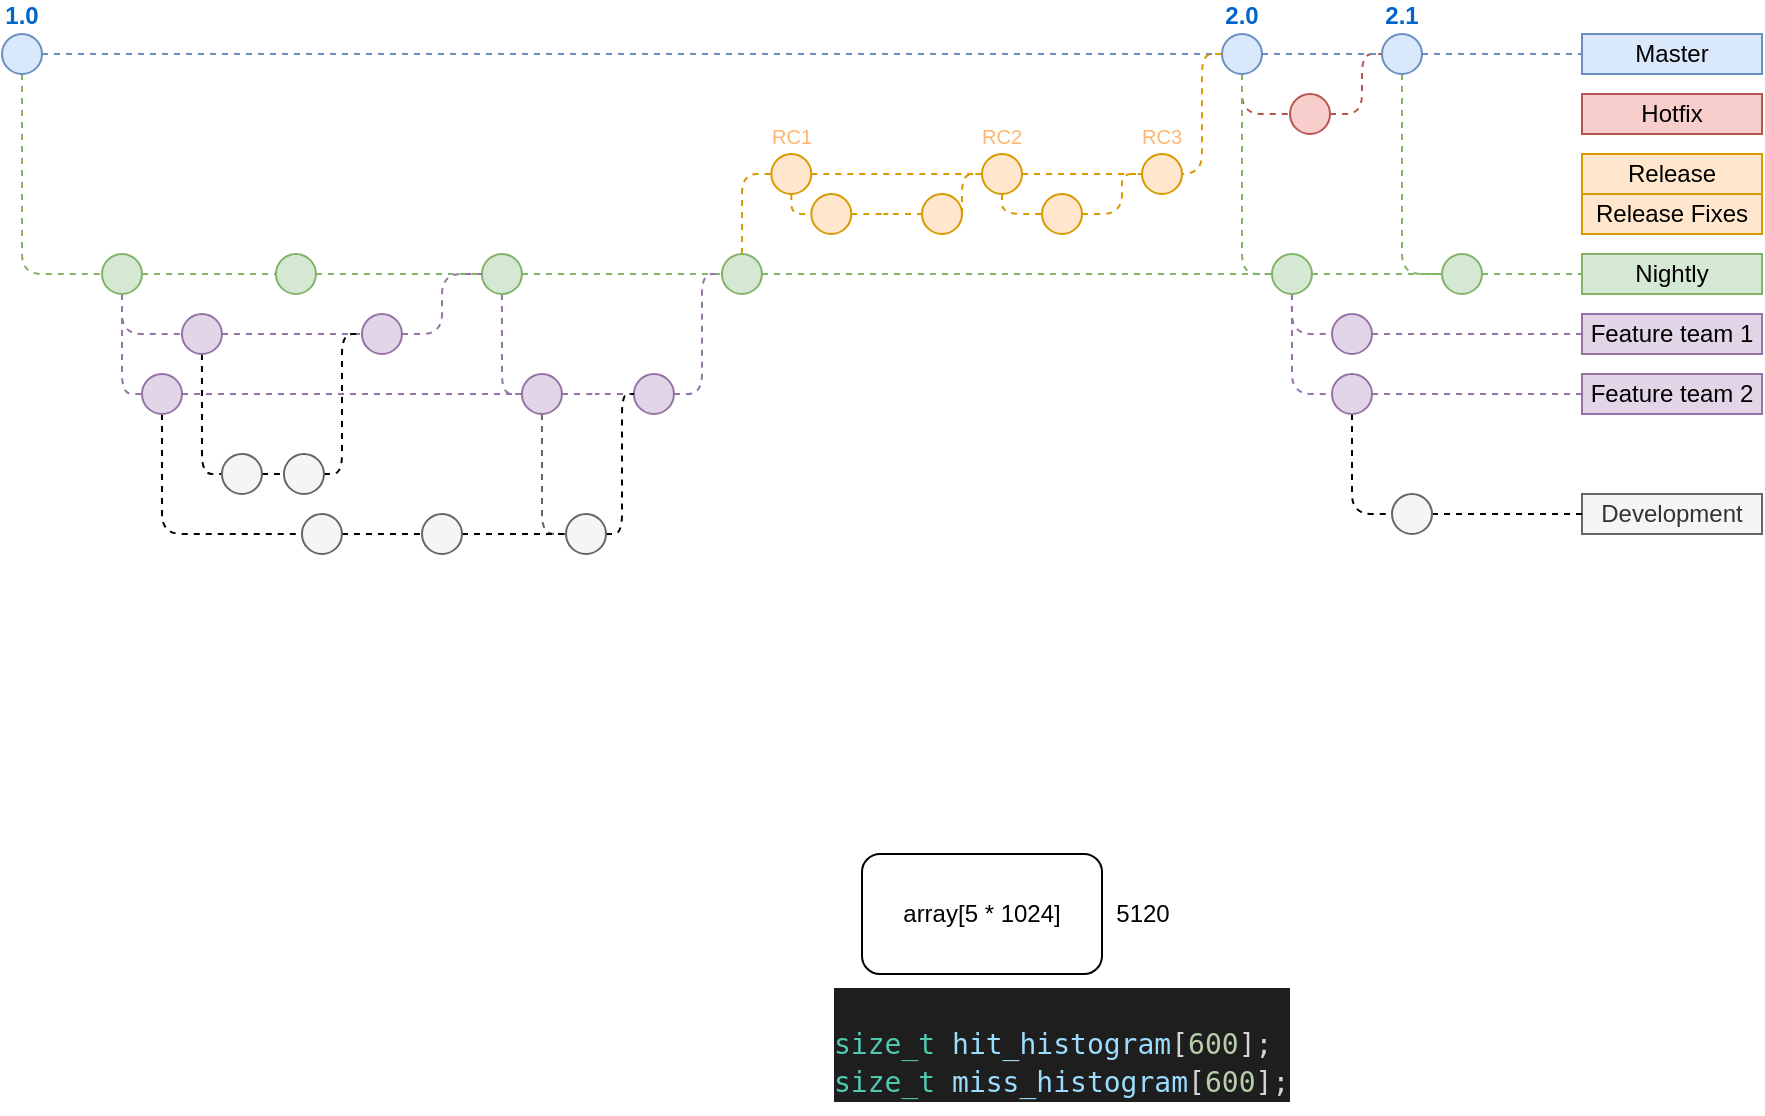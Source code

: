 <mxfile version="17.1.2" type="github">
  <diagram id="yPxyJZ8AM_hMuL3Unpa9" name="gitflow">
    <mxGraphModel dx="544" dy="662" grid="1" gridSize="10" guides="1" tooltips="1" connect="1" arrows="1" fold="1" page="1" pageScale="1" pageWidth="850" pageHeight="1100" math="0" shadow="0">
      <root>
        <mxCell id="0" />
        <mxCell id="1" parent="0" />
        <mxCell id="3" value="" style="endArrow=none;dashed=1;html=1;fillColor=#dae8fc;strokeColor=#6c8ebf;" parent="1" source="12" target="7" edge="1">
          <mxGeometry width="50" height="50" relative="1" as="geometry">
            <mxPoint x="40" y="70" as="sourcePoint" />
            <mxPoint x="720" y="70" as="targetPoint" />
          </mxGeometry>
        </mxCell>
        <mxCell id="22" style="edgeStyle=orthogonalEdgeStyle;rounded=1;orthogonalLoop=1;jettySize=auto;html=1;dashed=1;endArrow=none;endFill=0;fillColor=#d5e8d4;strokeColor=#82b366;" parent="1" source="4" target="21" edge="1">
          <mxGeometry relative="1" as="geometry">
            <Array as="points">
              <mxPoint x="40" y="180" />
            </Array>
          </mxGeometry>
        </mxCell>
        <mxCell id="4" value="1.0" style="ellipse;whiteSpace=wrap;html=1;aspect=fixed;fillColor=#dae8fc;strokeColor=#6c8ebf;fontStyle=1;labelPosition=center;verticalLabelPosition=top;align=center;verticalAlign=bottom;fontColor=#0066CC;" parent="1" vertex="1">
          <mxGeometry x="30" y="60" width="20" height="20" as="geometry" />
        </mxCell>
        <mxCell id="7" value="Master" style="text;html=1;strokeColor=#6c8ebf;fillColor=#dae8fc;align=center;verticalAlign=middle;whiteSpace=wrap;rounded=0;" parent="1" vertex="1">
          <mxGeometry x="820" y="60" width="90" height="20" as="geometry" />
        </mxCell>
        <mxCell id="8" value="" style="endArrow=none;dashed=1;html=1;fillColor=#f8cecc;strokeColor=#b85450;entryX=0;entryY=0.5;entryDx=0;entryDy=0;endFill=0;" parent="1" source="9" target="12" edge="1">
          <mxGeometry width="50" height="50" relative="1" as="geometry">
            <mxPoint x="40" y="150" as="sourcePoint" />
            <mxPoint x="600" y="122" as="targetPoint" />
            <Array as="points">
              <mxPoint x="710" y="100" />
              <mxPoint x="710" y="70" />
            </Array>
          </mxGeometry>
        </mxCell>
        <mxCell id="93" style="edgeStyle=orthogonalEdgeStyle;rounded=1;orthogonalLoop=1;jettySize=auto;html=1;dashed=1;endArrow=none;endFill=0;fontSize=12;fontColor=#FFB570;fillColor=#d5e8d4;strokeColor=#82b366;entryX=0;entryY=0.5;entryDx=0;entryDy=0;exitX=0.5;exitY=1;exitDx=0;exitDy=0;" parent="1" source="12" target="78" edge="1">
          <mxGeometry relative="1" as="geometry">
            <Array as="points">
              <mxPoint x="730" y="180" />
            </Array>
          </mxGeometry>
        </mxCell>
        <mxCell id="9" value="" style="ellipse;whiteSpace=wrap;html=1;aspect=fixed;fillColor=#f8cecc;strokeColor=#b85450;" parent="1" vertex="1">
          <mxGeometry x="674" y="90" width="20" height="20" as="geometry" />
        </mxCell>
        <mxCell id="12" value="2.1" style="ellipse;whiteSpace=wrap;html=1;aspect=fixed;fillColor=#dae8fc;strokeColor=#6c8ebf;fontStyle=1;labelPosition=center;verticalLabelPosition=top;align=center;verticalAlign=bottom;fontColor=#0066CC;" parent="1" vertex="1">
          <mxGeometry x="720" y="60" width="20" height="20" as="geometry" />
        </mxCell>
        <mxCell id="13" value="" style="endArrow=none;dashed=1;html=1;fillColor=#dae8fc;strokeColor=#6c8ebf;" parent="1" source="6" target="12" edge="1">
          <mxGeometry width="50" height="50" relative="1" as="geometry">
            <mxPoint x="50" y="70" as="sourcePoint" />
            <mxPoint x="700" y="70" as="targetPoint" />
          </mxGeometry>
        </mxCell>
        <mxCell id="19" style="edgeStyle=orthogonalEdgeStyle;rounded=1;orthogonalLoop=1;jettySize=auto;html=1;fillColor=#f8cecc;strokeColor=#b85450;dashed=1;endArrow=none;endFill=0;" parent="1" source="6" target="9" edge="1">
          <mxGeometry relative="1" as="geometry">
            <Array as="points">
              <mxPoint x="650" y="100" />
            </Array>
          </mxGeometry>
        </mxCell>
        <mxCell id="20" value="Hotfix" style="text;html=1;strokeColor=#b85450;fillColor=#f8cecc;align=center;verticalAlign=middle;whiteSpace=wrap;rounded=0;" parent="1" vertex="1">
          <mxGeometry x="820" y="90" width="90" height="20" as="geometry" />
        </mxCell>
        <mxCell id="23" style="edgeStyle=orthogonalEdgeStyle;rounded=1;orthogonalLoop=1;jettySize=auto;html=1;dashed=1;endArrow=none;endFill=0;fillColor=#d5e8d4;strokeColor=#82b366;" parent="1" source="78" target="24" edge="1">
          <mxGeometry relative="1" as="geometry">
            <mxPoint x="700" y="180" as="targetPoint" />
          </mxGeometry>
        </mxCell>
        <mxCell id="73" style="edgeStyle=orthogonalEdgeStyle;rounded=1;orthogonalLoop=1;jettySize=auto;html=1;dashed=1;endArrow=none;endFill=0;fontSize=10;fontColor=#FFB570;fillColor=#e1d5e7;strokeColor=#9673a6;" parent="1" source="21" target="51" edge="1">
          <mxGeometry relative="1" as="geometry">
            <Array as="points">
              <mxPoint x="90" y="190" />
            </Array>
          </mxGeometry>
        </mxCell>
        <mxCell id="172" style="edgeStyle=orthogonalEdgeStyle;rounded=1;orthogonalLoop=1;jettySize=auto;html=1;dashed=1;endArrow=none;endFill=0;fontSize=12;fontColor=#FFB570;fillColor=#e1d5e7;strokeColor=#9673a6;" parent="1" source="21" target="63" edge="1">
          <mxGeometry relative="1" as="geometry">
            <Array as="points">
              <mxPoint x="90" y="240" />
            </Array>
          </mxGeometry>
        </mxCell>
        <mxCell id="21" value="" style="ellipse;whiteSpace=wrap;html=1;aspect=fixed;fillColor=#d5e8d4;strokeColor=#82b366;" parent="1" vertex="1">
          <mxGeometry x="80" y="170" width="20" height="20" as="geometry" />
        </mxCell>
        <mxCell id="24" value="Nightly" style="text;html=1;strokeColor=#82b366;fillColor=#d5e8d4;align=center;verticalAlign=middle;whiteSpace=wrap;rounded=0;" parent="1" vertex="1">
          <mxGeometry x="820" y="170" width="90" height="20" as="geometry" />
        </mxCell>
        <mxCell id="25" value="" style="ellipse;whiteSpace=wrap;html=1;aspect=fixed;fillColor=#d5e8d4;strokeColor=#82b366;" parent="1" vertex="1">
          <mxGeometry x="166.97" y="170" width="20" height="20" as="geometry" />
        </mxCell>
        <mxCell id="26" style="edgeStyle=orthogonalEdgeStyle;rounded=1;orthogonalLoop=1;jettySize=auto;html=1;dashed=1;endArrow=none;endFill=0;fillColor=#d5e8d4;strokeColor=#82b366;" parent="1" source="21" target="25" edge="1">
          <mxGeometry relative="1" as="geometry">
            <mxPoint x="680" y="180" as="targetPoint" />
            <mxPoint x="110" y="180" as="sourcePoint" />
          </mxGeometry>
        </mxCell>
        <mxCell id="114" style="edgeStyle=orthogonalEdgeStyle;rounded=1;orthogonalLoop=1;jettySize=auto;html=1;dashed=1;endArrow=none;endFill=0;fontSize=12;fontColor=#FFB570;fillColor=#e1d5e7;strokeColor=#9673a6;entryX=0;entryY=0.5;entryDx=0;entryDy=0;" parent="1" source="27" target="65" edge="1">
          <mxGeometry relative="1" as="geometry">
            <Array as="points">
              <mxPoint x="280" y="240" />
            </Array>
          </mxGeometry>
        </mxCell>
        <mxCell id="27" value="" style="ellipse;whiteSpace=wrap;html=1;aspect=fixed;fillColor=#d5e8d4;strokeColor=#82b366;" parent="1" vertex="1">
          <mxGeometry x="269.97" y="170" width="20" height="20" as="geometry" />
        </mxCell>
        <mxCell id="28" style="edgeStyle=orthogonalEdgeStyle;rounded=1;orthogonalLoop=1;jettySize=auto;html=1;dashed=1;endArrow=none;endFill=0;fillColor=#d5e8d4;strokeColor=#82b366;" parent="1" source="25" target="27" edge="1">
          <mxGeometry relative="1" as="geometry">
            <mxPoint x="680" y="180" as="targetPoint" />
            <mxPoint x="240" y="180" as="sourcePoint" />
          </mxGeometry>
        </mxCell>
        <mxCell id="44" style="edgeStyle=orthogonalEdgeStyle;rounded=1;orthogonalLoop=1;jettySize=auto;html=1;dashed=1;endArrow=none;endFill=0;fontSize=10;fontColor=#FFB570;fillColor=#ffe6cc;strokeColor=#d79b00;" parent="1" source="29" target="39" edge="1">
          <mxGeometry relative="1" as="geometry">
            <Array as="points">
              <mxPoint x="400" y="130" />
            </Array>
          </mxGeometry>
        </mxCell>
        <mxCell id="29" value="" style="ellipse;whiteSpace=wrap;html=1;aspect=fixed;fillColor=#d5e8d4;strokeColor=#82b366;" parent="1" vertex="1">
          <mxGeometry x="389.97" y="170" width="20" height="20" as="geometry" />
        </mxCell>
        <mxCell id="30" style="edgeStyle=orthogonalEdgeStyle;rounded=1;orthogonalLoop=1;jettySize=auto;html=1;dashed=1;endArrow=none;endFill=0;fillColor=#d5e8d4;strokeColor=#82b366;" parent="1" source="27" target="29" edge="1">
          <mxGeometry relative="1" as="geometry">
            <mxPoint x="680" y="180" as="targetPoint" />
            <mxPoint x="370" y="180" as="sourcePoint" />
          </mxGeometry>
        </mxCell>
        <mxCell id="177" style="edgeStyle=orthogonalEdgeStyle;rounded=1;orthogonalLoop=1;jettySize=auto;html=1;entryX=0;entryY=0.5;entryDx=0;entryDy=0;dashed=1;fillColor=#d5e8d4;strokeColor=#82b366;endArrow=none;endFill=0;" parent="1" source="6" target="92" edge="1">
          <mxGeometry relative="1" as="geometry">
            <Array as="points">
              <mxPoint x="650" y="180" />
            </Array>
          </mxGeometry>
        </mxCell>
        <mxCell id="6" value="2.0" style="ellipse;whiteSpace=wrap;html=1;aspect=fixed;fillColor=#dae8fc;strokeColor=#6c8ebf;fontStyle=1;labelPosition=center;verticalLabelPosition=top;align=center;verticalAlign=bottom;fontColor=#0066CC;" parent="1" vertex="1">
          <mxGeometry x="640" y="60" width="20" height="20" as="geometry" />
        </mxCell>
        <mxCell id="35" value="" style="endArrow=none;dashed=1;html=1;fillColor=#dae8fc;strokeColor=#6c8ebf;" parent="1" source="4" target="6" edge="1">
          <mxGeometry width="50" height="50" relative="1" as="geometry">
            <mxPoint x="50.0" y="70" as="sourcePoint" />
            <mxPoint x="690" y="70" as="targetPoint" />
            <Array as="points" />
          </mxGeometry>
        </mxCell>
        <mxCell id="43" style="edgeStyle=orthogonalEdgeStyle;rounded=1;orthogonalLoop=1;jettySize=auto;html=1;dashed=1;endArrow=none;endFill=0;fontSize=10;fontColor=#FFB570;fillColor=#ffe6cc;strokeColor=#d79b00;" parent="1" source="36" target="6" edge="1">
          <mxGeometry relative="1" as="geometry">
            <Array as="points">
              <mxPoint x="630" y="130" />
              <mxPoint x="630" y="70" />
            </Array>
          </mxGeometry>
        </mxCell>
        <mxCell id="162" style="edgeStyle=orthogonalEdgeStyle;rounded=1;orthogonalLoop=1;jettySize=auto;html=1;dashed=1;endArrow=none;endFill=0;fontSize=12;fontColor=#FFB570;entryX=0;entryY=0.5;entryDx=0;entryDy=0;fillColor=#ffe6cc;strokeColor=#d79b00;" parent="1" source="36" target="159" edge="1">
          <mxGeometry relative="1" as="geometry">
            <Array as="points">
              <mxPoint x="530" y="150" />
            </Array>
          </mxGeometry>
        </mxCell>
        <mxCell id="36" value="RC2" style="ellipse;whiteSpace=wrap;html=1;aspect=fixed;fontSize=10;labelPosition=center;verticalLabelPosition=top;align=center;verticalAlign=bottom;fillColor=#ffe6cc;strokeColor=#d79b00;fontColor=#FFB570;" parent="1" vertex="1">
          <mxGeometry x="520" y="120" width="20" height="20" as="geometry" />
        </mxCell>
        <mxCell id="41" style="edgeStyle=orthogonalEdgeStyle;rounded=1;orthogonalLoop=1;jettySize=auto;html=1;dashed=1;endArrow=none;endFill=0;fontSize=10;fontColor=#FFB570;fillColor=#ffe6cc;strokeColor=#d79b00;" parent="1" source="39" target="36" edge="1">
          <mxGeometry relative="1" as="geometry" />
        </mxCell>
        <mxCell id="39" value="RC1" style="ellipse;whiteSpace=wrap;html=1;aspect=fixed;fontSize=10;labelPosition=center;verticalLabelPosition=top;align=center;verticalAlign=bottom;fillColor=#ffe6cc;strokeColor=#d79b00;fontColor=#FFB570;" parent="1" vertex="1">
          <mxGeometry x="414.66" y="120" width="20" height="20" as="geometry" />
        </mxCell>
        <mxCell id="42" value="Release" style="text;html=1;strokeColor=#d79b00;fillColor=#ffe6cc;align=center;verticalAlign=middle;whiteSpace=wrap;rounded=0;fontSize=12;" parent="1" vertex="1">
          <mxGeometry x="820" y="120" width="90" height="20" as="geometry" />
        </mxCell>
        <mxCell id="74" style="edgeStyle=orthogonalEdgeStyle;rounded=1;orthogonalLoop=1;jettySize=auto;html=1;dashed=1;endArrow=none;endFill=0;fontSize=10;fontColor=#FFB570;fillColor=#e1d5e7;strokeColor=#9673a6;" parent="1" source="51" target="52" edge="1">
          <mxGeometry relative="1" as="geometry" />
        </mxCell>
        <mxCell id="147" style="edgeStyle=orthogonalEdgeStyle;rounded=1;orthogonalLoop=1;jettySize=auto;html=1;dashed=1;endArrow=none;endFill=0;fontSize=12;fontColor=#FFB570;jumpStyle=arc;jumpSize=6;" parent="1" source="51" target="69" edge="1">
          <mxGeometry relative="1" as="geometry">
            <Array as="points">
              <mxPoint x="130" y="280" />
            </Array>
          </mxGeometry>
        </mxCell>
        <mxCell id="76" style="edgeStyle=orthogonalEdgeStyle;rounded=1;orthogonalLoop=1;jettySize=auto;html=1;dashed=1;endArrow=none;endFill=0;fontSize=10;fontColor=#FFB570;fillColor=#e1d5e7;strokeColor=#9673a6;entryX=0;entryY=0.5;entryDx=0;entryDy=0;" parent="1" source="52" target="27" edge="1">
          <mxGeometry relative="1" as="geometry">
            <Array as="points">
              <mxPoint x="250" y="210" />
              <mxPoint x="250" y="180" />
            </Array>
          </mxGeometry>
        </mxCell>
        <mxCell id="52" value="" style="ellipse;whiteSpace=wrap;html=1;aspect=fixed;fontSize=10;fillColor=#e1d5e7;strokeColor=#9673a6;" parent="1" vertex="1">
          <mxGeometry x="209.97" y="200" width="20" height="20" as="geometry" />
        </mxCell>
        <mxCell id="152" style="edgeStyle=orthogonalEdgeStyle;rounded=1;orthogonalLoop=1;jettySize=auto;html=1;dashed=1;endArrow=none;endFill=0;fontSize=12;fontColor=#FFB570;" parent="1" source="63" target="89" edge="1">
          <mxGeometry relative="1" as="geometry">
            <Array as="points">
              <mxPoint x="110" y="310" />
            </Array>
          </mxGeometry>
        </mxCell>
        <mxCell id="63" value="" style="ellipse;whiteSpace=wrap;html=1;aspect=fixed;fontSize=10;fillColor=#e1d5e7;strokeColor=#9673a6;" parent="1" vertex="1">
          <mxGeometry x="100" y="230" width="20" height="20" as="geometry" />
        </mxCell>
        <mxCell id="99" style="edgeStyle=orthogonalEdgeStyle;rounded=1;orthogonalLoop=1;jettySize=auto;html=1;dashed=1;endArrow=none;endFill=0;fontSize=12;fontColor=#FFB570;fillColor=#e1d5e7;strokeColor=#9673a6;" parent="1" source="65" target="71" edge="1">
          <mxGeometry relative="1" as="geometry" />
        </mxCell>
        <mxCell id="156" style="edgeStyle=orthogonalEdgeStyle;rounded=1;orthogonalLoop=1;jettySize=auto;html=1;dashed=1;endArrow=none;endFill=0;fontSize=12;fontColor=#FFB570;fillColor=#f5f5f5;strokeColor=#666666;" parent="1" source="65" target="91" edge="1">
          <mxGeometry relative="1" as="geometry">
            <Array as="points">
              <mxPoint x="300" y="310" />
            </Array>
          </mxGeometry>
        </mxCell>
        <mxCell id="65" value="" style="ellipse;whiteSpace=wrap;html=1;aspect=fixed;fontSize=10;fillColor=#e1d5e7;strokeColor=#9673a6;" parent="1" vertex="1">
          <mxGeometry x="289.97" y="230" width="20" height="20" as="geometry" />
        </mxCell>
        <mxCell id="118" style="edgeStyle=orthogonalEdgeStyle;rounded=1;orthogonalLoop=1;jettySize=auto;html=1;exitX=1;exitY=0.5;exitDx=0;exitDy=0;entryX=0;entryY=0.5;entryDx=0;entryDy=0;dashed=1;endArrow=none;endFill=0;fontSize=12;fontColor=#FFB570;" parent="1" source="69" target="88" edge="1">
          <mxGeometry relative="1" as="geometry" />
        </mxCell>
        <mxCell id="69" value="" style="ellipse;whiteSpace=wrap;html=1;aspect=fixed;fontSize=10;fontColor=#333333;fillColor=#f5f5f5;strokeColor=#666666;" parent="1" vertex="1">
          <mxGeometry x="139.97" y="270" width="20" height="20" as="geometry" />
        </mxCell>
        <mxCell id="100" style="edgeStyle=orthogonalEdgeStyle;rounded=1;orthogonalLoop=1;jettySize=auto;html=1;dashed=1;endArrow=none;endFill=0;fontSize=12;fontColor=#FFB570;fillColor=#e1d5e7;strokeColor=#9673a6;entryX=0;entryY=0.5;entryDx=0;entryDy=0;" parent="1" source="71" target="29" edge="1">
          <mxGeometry relative="1" as="geometry">
            <mxPoint x="400" y="190" as="targetPoint" />
            <Array as="points">
              <mxPoint x="380" y="240" />
              <mxPoint x="380" y="180" />
            </Array>
          </mxGeometry>
        </mxCell>
        <mxCell id="71" value="" style="ellipse;whiteSpace=wrap;html=1;aspect=fixed;fontSize=10;fillColor=#e1d5e7;strokeColor=#9673a6;" parent="1" vertex="1">
          <mxGeometry x="345.97" y="230" width="20" height="20" as="geometry" />
        </mxCell>
        <mxCell id="82" style="edgeStyle=orthogonalEdgeStyle;rounded=1;orthogonalLoop=1;jettySize=auto;html=1;dashed=1;endArrow=none;endFill=0;fillColor=#d5e8d4;strokeColor=#82b366;" parent="1" source="29" target="92" edge="1">
          <mxGeometry relative="1" as="geometry">
            <mxPoint x="500" y="160" as="targetPoint" />
            <mxPoint x="460" y="160" as="sourcePoint" />
          </mxGeometry>
        </mxCell>
        <mxCell id="85" value="Feature team 1" style="text;html=1;strokeColor=#9673a6;fillColor=#e1d5e7;align=center;verticalAlign=middle;whiteSpace=wrap;rounded=0;" parent="1" vertex="1">
          <mxGeometry x="820" y="200" width="90" height="20" as="geometry" />
        </mxCell>
        <mxCell id="86" value="Feature team 2" style="text;html=1;strokeColor=#9673a6;fillColor=#e1d5e7;align=center;verticalAlign=middle;whiteSpace=wrap;rounded=0;" parent="1" vertex="1">
          <mxGeometry x="820" y="230" width="90" height="20" as="geometry" />
        </mxCell>
        <mxCell id="151" style="edgeStyle=orthogonalEdgeStyle;rounded=1;orthogonalLoop=1;jettySize=auto;html=1;dashed=1;endArrow=none;endFill=0;fontSize=12;fontColor=#FFB570;jumpStyle=arc;entryX=0;entryY=0.5;entryDx=0;entryDy=0;" parent="1" source="88" target="52" edge="1">
          <mxGeometry relative="1" as="geometry">
            <Array as="points">
              <mxPoint x="200" y="280" />
              <mxPoint x="200" y="210" />
            </Array>
          </mxGeometry>
        </mxCell>
        <mxCell id="88" value="" style="ellipse;whiteSpace=wrap;html=1;aspect=fixed;fontSize=10;fontColor=#333333;fillColor=#f5f5f5;strokeColor=#666666;" parent="1" vertex="1">
          <mxGeometry x="170.97" y="270" width="20" height="20" as="geometry" />
        </mxCell>
        <mxCell id="153" style="edgeStyle=orthogonalEdgeStyle;rounded=1;orthogonalLoop=1;jettySize=auto;html=1;dashed=1;endArrow=none;endFill=0;fontSize=12;fontColor=#FFB570;" parent="1" source="89" target="90" edge="1">
          <mxGeometry relative="1" as="geometry" />
        </mxCell>
        <mxCell id="89" value="" style="ellipse;whiteSpace=wrap;html=1;aspect=fixed;fontSize=10;fontColor=#333333;fillColor=#f5f5f5;strokeColor=#666666;" parent="1" vertex="1">
          <mxGeometry x="179.97" y="300" width="20" height="20" as="geometry" />
        </mxCell>
        <mxCell id="154" style="edgeStyle=orthogonalEdgeStyle;rounded=1;orthogonalLoop=1;jettySize=auto;html=1;dashed=1;endArrow=none;endFill=0;fontSize=12;fontColor=#FFB570;" parent="1" source="90" target="91" edge="1">
          <mxGeometry relative="1" as="geometry" />
        </mxCell>
        <mxCell id="90" value="" style="ellipse;whiteSpace=wrap;html=1;aspect=fixed;fontSize=10;fontColor=#333333;fillColor=#f5f5f5;strokeColor=#666666;" parent="1" vertex="1">
          <mxGeometry x="240.0" y="300" width="20" height="20" as="geometry" />
        </mxCell>
        <mxCell id="157" style="edgeStyle=orthogonalEdgeStyle;rounded=1;orthogonalLoop=1;jettySize=auto;html=1;dashed=1;endArrow=none;endFill=0;fontSize=12;fontColor=#FFB570;entryX=0;entryY=0.5;entryDx=0;entryDy=0;" parent="1" source="91" target="71" edge="1">
          <mxGeometry relative="1" as="geometry">
            <Array as="points">
              <mxPoint x="340" y="310" />
              <mxPoint x="340" y="240" />
            </Array>
          </mxGeometry>
        </mxCell>
        <mxCell id="91" value="" style="ellipse;whiteSpace=wrap;html=1;aspect=fixed;fontSize=10;fontColor=#333333;fillColor=#f5f5f5;strokeColor=#666666;" parent="1" vertex="1">
          <mxGeometry x="312" y="300" width="20" height="20" as="geometry" />
        </mxCell>
        <mxCell id="164" style="edgeStyle=orthogonalEdgeStyle;rounded=1;orthogonalLoop=1;jettySize=auto;html=1;dashed=1;endArrow=none;endFill=0;fontSize=12;fontColor=#FFB570;fillColor=#ffe6cc;strokeColor=#d79b00;" parent="1" source="95" target="103" edge="1">
          <mxGeometry relative="1" as="geometry" />
        </mxCell>
        <mxCell id="95" value="" style="ellipse;whiteSpace=wrap;html=1;aspect=fixed;fontSize=10;fillColor=#ffe6cc;strokeColor=#d79b00;" parent="1" vertex="1">
          <mxGeometry x="434.66" y="140" width="20" height="20" as="geometry" />
        </mxCell>
        <mxCell id="102" value="Development" style="text;html=1;strokeColor=#666666;fillColor=#f5f5f5;align=center;verticalAlign=middle;whiteSpace=wrap;rounded=0;fontColor=#333333;" parent="1" vertex="1">
          <mxGeometry x="820" y="290" width="90" height="20" as="geometry" />
        </mxCell>
        <mxCell id="108" style="edgeStyle=orthogonalEdgeStyle;rounded=1;orthogonalLoop=1;jettySize=auto;html=1;dashed=1;endArrow=none;endFill=0;fontSize=12;fontColor=#FFB570;fillColor=#ffe6cc;strokeColor=#d79b00;entryX=0;entryY=0.5;entryDx=0;entryDy=0;" parent="1" source="103" target="36" edge="1">
          <mxGeometry relative="1" as="geometry">
            <mxPoint x="490" y="100" as="targetPoint" />
            <Array as="points">
              <mxPoint x="510" y="150" />
              <mxPoint x="510" y="130" />
            </Array>
          </mxGeometry>
        </mxCell>
        <mxCell id="103" value="" style="ellipse;whiteSpace=wrap;html=1;aspect=fixed;fontSize=10;fillColor=#ffe6cc;strokeColor=#d79b00;" parent="1" vertex="1">
          <mxGeometry x="490" y="140" width="20" height="20" as="geometry" />
        </mxCell>
        <mxCell id="107" style="edgeStyle=orthogonalEdgeStyle;rounded=1;orthogonalLoop=1;jettySize=auto;html=1;dashed=1;endArrow=none;endFill=0;fontSize=12;fontColor=#FFB570;fillColor=#ffe6cc;strokeColor=#d79b00;" parent="1" source="39" target="95" edge="1">
          <mxGeometry relative="1" as="geometry">
            <mxPoint x="490" y="130" as="sourcePoint" />
            <mxPoint x="550" y="250" as="targetPoint" />
            <Array as="points">
              <mxPoint x="425" y="150" />
            </Array>
          </mxGeometry>
        </mxCell>
        <mxCell id="166" style="edgeStyle=orthogonalEdgeStyle;rounded=1;orthogonalLoop=1;jettySize=auto;html=1;dashed=1;endArrow=none;endFill=0;fontSize=12;fontColor=#FFB570;fillColor=#e1d5e7;strokeColor=#9673a6;" parent="1" source="92" target="165" edge="1">
          <mxGeometry relative="1" as="geometry">
            <Array as="points">
              <mxPoint x="675" y="210" />
            </Array>
          </mxGeometry>
        </mxCell>
        <mxCell id="169" style="edgeStyle=orthogonalEdgeStyle;rounded=1;orthogonalLoop=1;jettySize=auto;html=1;dashed=1;endArrow=none;endFill=0;fontSize=12;fontColor=#FFB570;fillColor=#e1d5e7;strokeColor=#9673a6;" parent="1" source="92" target="168" edge="1">
          <mxGeometry relative="1" as="geometry">
            <Array as="points">
              <mxPoint x="675" y="240" />
            </Array>
          </mxGeometry>
        </mxCell>
        <mxCell id="92" value="" style="ellipse;whiteSpace=wrap;html=1;aspect=fixed;fontSize=10;fillColor=#d5e8d4;strokeColor=#82b366;" parent="1" vertex="1">
          <mxGeometry x="664.97" y="170" width="20" height="20" as="geometry" />
        </mxCell>
        <mxCell id="116" style="edgeStyle=orthogonalEdgeStyle;rounded=1;orthogonalLoop=1;jettySize=auto;html=1;dashed=1;endArrow=none;endFill=0;fontSize=12;fontColor=#FFB570;fillColor=#e1d5e7;strokeColor=#9673a6;" parent="1" source="63" target="65" edge="1">
          <mxGeometry relative="1" as="geometry">
            <mxPoint x="159.97" y="260" as="sourcePoint" />
            <mxPoint x="209.97" y="260" as="targetPoint" />
          </mxGeometry>
        </mxCell>
        <mxCell id="125" value="Release Fixes" style="text;html=1;strokeColor=#d79b00;fillColor=#ffe6cc;align=center;verticalAlign=middle;whiteSpace=wrap;rounded=0;fontSize=12;" parent="1" vertex="1">
          <mxGeometry x="820" y="140" width="90" height="20" as="geometry" />
        </mxCell>
        <mxCell id="78" value="" style="ellipse;whiteSpace=wrap;html=1;aspect=fixed;fontSize=12;fillColor=#d5e8d4;strokeColor=#82b366;" parent="1" vertex="1">
          <mxGeometry x="750" y="170" width="20" height="20" as="geometry" />
        </mxCell>
        <mxCell id="146" style="edgeStyle=orthogonalEdgeStyle;rounded=1;orthogonalLoop=1;jettySize=auto;html=1;dashed=1;endArrow=none;endFill=0;fillColor=#d5e8d4;strokeColor=#82b366;" parent="1" source="92" target="78" edge="1">
          <mxGeometry relative="1" as="geometry">
            <mxPoint x="760" y="160" as="targetPoint" />
            <mxPoint x="670" y="160" as="sourcePoint" />
            <Array as="points" />
          </mxGeometry>
        </mxCell>
        <mxCell id="163" style="edgeStyle=orthogonalEdgeStyle;rounded=1;orthogonalLoop=1;jettySize=auto;html=1;entryX=0;entryY=0.5;entryDx=0;entryDy=0;dashed=1;endArrow=none;endFill=0;fontSize=12;fontColor=#FFB570;fillColor=#ffe6cc;strokeColor=#d79b00;" parent="1" source="159" target="160" edge="1">
          <mxGeometry relative="1" as="geometry" />
        </mxCell>
        <mxCell id="159" value="" style="ellipse;whiteSpace=wrap;html=1;aspect=fixed;fontSize=10;fillColor=#ffe6cc;strokeColor=#d79b00;" parent="1" vertex="1">
          <mxGeometry x="550" y="140" width="20" height="20" as="geometry" />
        </mxCell>
        <mxCell id="160" value="RC3" style="ellipse;whiteSpace=wrap;html=1;aspect=fixed;fontSize=10;fillColor=#ffe6cc;strokeColor=#d79b00;labelPosition=center;verticalLabelPosition=top;align=center;verticalAlign=bottom;fontColor=#FFB570;" parent="1" vertex="1">
          <mxGeometry x="600" y="120" width="20" height="20" as="geometry" />
        </mxCell>
        <mxCell id="167" style="edgeStyle=orthogonalEdgeStyle;rounded=1;orthogonalLoop=1;jettySize=auto;html=1;dashed=1;endArrow=none;endFill=0;fontSize=12;fontColor=#FFB570;fillColor=#e1d5e7;strokeColor=#9673a6;" parent="1" source="165" target="85" edge="1">
          <mxGeometry relative="1" as="geometry" />
        </mxCell>
        <mxCell id="165" value="" style="ellipse;whiteSpace=wrap;html=1;aspect=fixed;fontSize=12;fillColor=#e1d5e7;strokeColor=#9673a6;" parent="1" vertex="1">
          <mxGeometry x="695" y="200" width="20" height="20" as="geometry" />
        </mxCell>
        <mxCell id="170" style="edgeStyle=orthogonalEdgeStyle;rounded=1;orthogonalLoop=1;jettySize=auto;html=1;dashed=1;endArrow=none;endFill=0;fontSize=12;fontColor=#FFB570;fillColor=#e1d5e7;strokeColor=#9673a6;" parent="1" source="168" target="86" edge="1">
          <mxGeometry relative="1" as="geometry" />
        </mxCell>
        <mxCell id="174" style="edgeStyle=orthogonalEdgeStyle;rounded=1;orthogonalLoop=1;jettySize=auto;html=1;endArrow=none;endFill=0;dashed=1;" parent="1" source="168" target="173" edge="1">
          <mxGeometry relative="1" as="geometry">
            <Array as="points">
              <mxPoint x="705" y="300" />
            </Array>
          </mxGeometry>
        </mxCell>
        <mxCell id="168" value="" style="ellipse;whiteSpace=wrap;html=1;aspect=fixed;fontSize=12;fillColor=#e1d5e7;strokeColor=#9673a6;" parent="1" vertex="1">
          <mxGeometry x="695" y="230" width="20" height="20" as="geometry" />
        </mxCell>
        <mxCell id="51" value="" style="ellipse;whiteSpace=wrap;html=1;aspect=fixed;fontSize=10;fillColor=#e1d5e7;strokeColor=#9673a6;" parent="1" vertex="1">
          <mxGeometry x="119.97" y="200" width="20" height="20" as="geometry" />
        </mxCell>
        <mxCell id="175" style="edgeStyle=orthogonalEdgeStyle;rounded=1;orthogonalLoop=1;jettySize=auto;html=1;dashed=1;endArrow=none;endFill=0;" parent="1" source="173" target="102" edge="1">
          <mxGeometry relative="1" as="geometry" />
        </mxCell>
        <mxCell id="173" value="" style="ellipse;whiteSpace=wrap;html=1;aspect=fixed;fontSize=10;fontColor=#333333;fillColor=#f5f5f5;strokeColor=#666666;" parent="1" vertex="1">
          <mxGeometry x="725" y="290" width="20" height="20" as="geometry" />
        </mxCell>
        <mxCell id="lLEiko6phw6q7xD4jpc2-177" value="array[5 * 1024]" style="rounded=1;whiteSpace=wrap;html=1;" parent="1" vertex="1">
          <mxGeometry x="460" y="470" width="120" height="60" as="geometry" />
        </mxCell>
        <mxCell id="zXK3zpHun3kPrDtXyVat-177" value="5120" style="text;html=1;align=center;verticalAlign=middle;resizable=0;points=[];autosize=1;strokeColor=none;fillColor=none;" vertex="1" parent="1">
          <mxGeometry x="580" y="490" width="40" height="20" as="geometry" />
        </mxCell>
        <mxCell id="zXK3zpHun3kPrDtXyVat-178" value="&lt;meta charset=&quot;utf-8&quot;&gt;&lt;div style=&quot;color: rgb(212, 212, 212); background-color: rgb(30, 30, 30); font-family: &amp;quot;droid sans mono&amp;quot;, &amp;quot;monospace&amp;quot;, monospace; font-weight: normal; font-size: 14px; line-height: 19px;&quot;&gt;&lt;br&gt;&lt;div&gt;&lt;span style=&quot;color: #4ec9b0&quot;&gt;size_t&lt;/span&gt;&lt;span style=&quot;color: #d4d4d4&quot;&gt; &lt;/span&gt;&lt;span style=&quot;color: #9cdcfe&quot;&gt;hit_histogram&lt;/span&gt;&lt;span style=&quot;color: #d4d4d4&quot;&gt;[&lt;/span&gt;&lt;span style=&quot;color: #b5cea8&quot;&gt;600&lt;/span&gt;&lt;span style=&quot;color: #d4d4d4&quot;&gt;];&lt;/span&gt;&lt;/div&gt;&lt;div&gt;&lt;span style=&quot;color: #4ec9b0&quot;&gt;size_t&lt;/span&gt;&lt;span style=&quot;color: #d4d4d4&quot;&gt; &lt;/span&gt;&lt;span style=&quot;color: #9cdcfe&quot;&gt;miss_histogram&lt;/span&gt;&lt;span style=&quot;color: #d4d4d4&quot;&gt;[&lt;/span&gt;&lt;span style=&quot;color: #b5cea8&quot;&gt;600&lt;/span&gt;&lt;span style=&quot;color: #d4d4d4&quot;&gt;];&lt;/span&gt;&lt;/div&gt;&lt;/div&gt;" style="text;whiteSpace=wrap;html=1;" vertex="1" parent="1">
          <mxGeometry x="444" y="530" width="250" height="70" as="geometry" />
        </mxCell>
      </root>
    </mxGraphModel>
  </diagram>
</mxfile>

